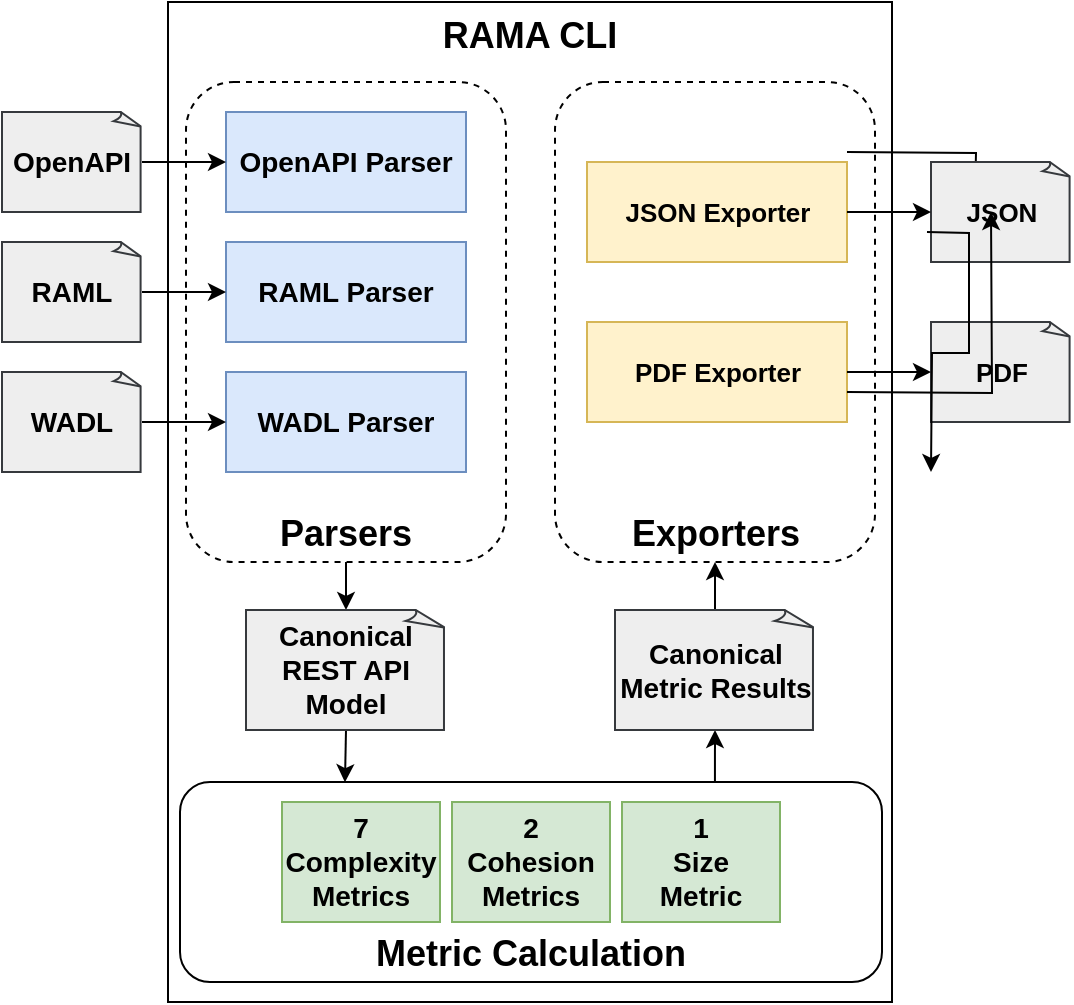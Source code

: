 <mxfile version="12.3.7" type="device" pages="1"><diagram id="nR08aBF_8X29XFwnHsQa" name="Page-1"><mxGraphModel dx="672" dy="837" grid="1" gridSize="10" guides="1" tooltips="1" connect="1" arrows="1" fold="1" page="1" pageScale="1" pageWidth="827" pageHeight="1169" math="0" shadow="0"><root><mxCell id="0"/><mxCell id="1" parent="0"/><mxCell id="g9fGr14iFngD2E7_xV4k-18" value="&lt;font style=&quot;font-size: 18px&quot;&gt;RAMA CLI&lt;/font&gt;" style="rounded=0;whiteSpace=wrap;html=1;fontSize=14;verticalAlign=top;strokeColor=#000000;labelBorderColor=none;fontStyle=1" parent="1" vertex="1"><mxGeometry x="143" y="20" width="362" height="500" as="geometry"/></mxCell><mxCell id="g9fGr14iFngD2E7_xV4k-19" value="" style="rounded=0;orthogonalLoop=1;jettySize=auto;html=1;fontSize=14;fontStyle=1" parent="1" source="g9fGr14iFngD2E7_xV4k-20" target="eQPoFbcavhC3pSA8EuiC-13" edge="1"><mxGeometry relative="1" as="geometry"><mxPoint x="366" y="235" as="targetPoint"/></mxGeometry></mxCell><mxCell id="g9fGr14iFngD2E7_xV4k-20" value="&lt;font style=&quot;font-size: 18px&quot;&gt;Parsers&lt;/font&gt;" style="rounded=1;whiteSpace=wrap;html=1;dashed=1;labelPosition=center;verticalLabelPosition=middle;align=center;verticalAlign=bottom;fontSize=14;fontStyle=1" parent="1" vertex="1"><mxGeometry x="152" y="60" width="160" height="240" as="geometry"/></mxCell><mxCell id="g9fGr14iFngD2E7_xV4k-21" value="OpenAPI Parser" style="rounded=0;whiteSpace=wrap;html=1;fontSize=14;fontStyle=1;fillColor=#dae8fc;strokeColor=#6c8ebf;" parent="1" vertex="1"><mxGeometry x="172" y="75" width="120" height="50" as="geometry"/></mxCell><mxCell id="g9fGr14iFngD2E7_xV4k-27" value="" style="rounded=0;orthogonalLoop=1;jettySize=auto;html=1;fontSize=14;fontStyle=1;entryX=0.5;entryY=1;entryDx=0;entryDy=0;entryPerimeter=0;exitX=0.762;exitY=0.004;exitDx=0;exitDy=0;exitPerimeter=0;" parent="1" source="g9fGr14iFngD2E7_xV4k-30" target="eQPoFbcavhC3pSA8EuiC-14" edge="1"><mxGeometry relative="1" as="geometry"><mxPoint x="413" y="790" as="sourcePoint"/><mxPoint x="388.9" y="390" as="targetPoint"/></mxGeometry></mxCell><mxCell id="g9fGr14iFngD2E7_xV4k-29" value="" style="rounded=0;orthogonalLoop=1;jettySize=auto;html=1;fontSize=14;fontStyle=1" parent="1" source="eQPoFbcavhC3pSA8EuiC-14" target="g9fGr14iFngD2E7_xV4k-32" edge="1"><mxGeometry relative="1" as="geometry"><mxPoint x="705" y="180" as="targetPoint"/><mxPoint x="651" y="235" as="sourcePoint"/></mxGeometry></mxCell><mxCell id="g9fGr14iFngD2E7_xV4k-30" value="Metric Calculation" style="rounded=1;whiteSpace=wrap;html=1;strokeColor=#000000;fontSize=18;fontStyle=1;verticalAlign=bottom;" parent="1" vertex="1"><mxGeometry x="149" y="410" width="351" height="100" as="geometry"/></mxCell><mxCell id="g9fGr14iFngD2E7_xV4k-31" value="" style="endArrow=classic;html=1;fontSize=14;fontStyle=1;entryX=0.235;entryY=0.001;entryDx=0;entryDy=0;entryPerimeter=0;exitX=0.5;exitY=1;exitDx=0;exitDy=0;exitPerimeter=0;" parent="1" source="eQPoFbcavhC3pSA8EuiC-13" target="g9fGr14iFngD2E7_xV4k-30" edge="1"><mxGeometry width="50" height="50" relative="1" as="geometry"><mxPoint x="267.1" y="390" as="sourcePoint"/><mxPoint x="243" y="510" as="targetPoint"/></mxGeometry></mxCell><mxCell id="g9fGr14iFngD2E7_xV4k-32" value="&lt;font style=&quot;font-size: 18px&quot;&gt;Exporters&lt;/font&gt;" style="rounded=1;whiteSpace=wrap;html=1;dashed=1;labelPosition=center;verticalLabelPosition=middle;align=center;verticalAlign=bottom;fontSize=14;fontStyle=1" parent="1" vertex="1"><mxGeometry x="336.5" y="60" width="160" height="240" as="geometry"/></mxCell><mxCell id="g9fGr14iFngD2E7_xV4k-37" value="" style="edgeStyle=orthogonalEdgeStyle;rounded=0;orthogonalLoop=1;jettySize=auto;html=1;fontSize=14;fontStyle=1" parent="1" target="eQPoFbcavhC3pSA8EuiC-8" edge="1"><mxGeometry relative="1" as="geometry"><mxPoint x="482.5" y="95" as="sourcePoint"/><mxPoint x="546.5" y="117" as="targetPoint"/></mxGeometry></mxCell><mxCell id="eQPoFbcavhC3pSA8EuiC-2" value="" style="edgeStyle=orthogonalEdgeStyle;rounded=0;orthogonalLoop=1;jettySize=auto;html=1;fontSize=14;fontStyle=1" parent="1" source="eQPoFbcavhC3pSA8EuiC-11" target="g9fGr14iFngD2E7_xV4k-21" edge="1"><mxGeometry relative="1" as="geometry"><mxPoint x="118" y="115" as="sourcePoint"/><mxPoint x="941" y="190" as="targetPoint"/></mxGeometry></mxCell><mxCell id="eQPoFbcavhC3pSA8EuiC-11" value="OpenAPI" style="whiteSpace=wrap;html=1;shape=mxgraph.basic.document;fontSize=14;fontStyle=1;fillColor=#eeeeee;strokeColor=#36393d;" parent="1" vertex="1"><mxGeometry x="60" y="75" width="70" height="50" as="geometry"/></mxCell><mxCell id="eQPoFbcavhC3pSA8EuiC-13" value="Canonical REST API Model" style="whiteSpace=wrap;html=1;shape=mxgraph.basic.document;fontSize=14;fontStyle=1;fillColor=#eeeeee;strokeColor=#36393d;" parent="1" vertex="1"><mxGeometry x="182" y="324" width="100" height="60" as="geometry"/></mxCell><mxCell id="eQPoFbcavhC3pSA8EuiC-14" value="Canonical Metric Results&lt;br&gt;" style="whiteSpace=wrap;html=1;shape=mxgraph.basic.document;fontSize=14;fontStyle=1;fillColor=#eeeeee;strokeColor=#36393d;" parent="1" vertex="1"><mxGeometry x="366.5" y="324" width="100" height="60" as="geometry"/></mxCell><mxCell id="eQPoFbcavhC3pSA8EuiC-16" value="7 Complexity Metrics" style="rounded=0;whiteSpace=wrap;html=1;fontSize=14;fontStyle=1;fillColor=#d5e8d4;strokeColor=#82b366;" parent="1" vertex="1"><mxGeometry x="200" y="420" width="79" height="60" as="geometry"/></mxCell><mxCell id="eQPoFbcavhC3pSA8EuiC-17" value="2&lt;br style=&quot;font-size: 14px&quot;&gt;Cohesion Metrics" style="rounded=0;whiteSpace=wrap;html=1;fontSize=14;fontStyle=1;fillColor=#d5e8d4;strokeColor=#82b366;" parent="1" vertex="1"><mxGeometry x="285" y="420" width="79" height="60" as="geometry"/></mxCell><mxCell id="38_0ulW3ow0ENz1I96El-1" value="JSON Exporter" style="rounded=0;whiteSpace=wrap;html=1;fontSize=13;fontStyle=1;fillColor=#fff2cc;strokeColor=#d6b656;" parent="1" vertex="1"><mxGeometry x="352.5" y="100" width="130" height="50" as="geometry"/></mxCell><mxCell id="38_0ulW3ow0ENz1I96El-2" value="PDF Exporter" style="rounded=0;whiteSpace=wrap;html=1;fontSize=13;fontStyle=1;fillColor=#fff2cc;strokeColor=#d6b656;" parent="1" vertex="1"><mxGeometry x="352.5" y="180" width="130" height="50" as="geometry"/></mxCell><mxCell id="38_0ulW3ow0ENz1I96El-5" value="JSON&lt;br style=&quot;font-size: 13px&quot;&gt;" style="whiteSpace=wrap;html=1;shape=mxgraph.basic.document;fontSize=13;fontStyle=1;fillColor=#eeeeee;strokeColor=#36393d;" parent="1" vertex="1"><mxGeometry x="524.5" y="100" width="70" height="50" as="geometry"/></mxCell><mxCell id="38_0ulW3ow0ENz1I96El-6" value="PDF" style="whiteSpace=wrap;html=1;shape=mxgraph.basic.document;fontSize=13;fontStyle=1;fillColor=#eeeeee;strokeColor=#36393d;" parent="1" vertex="1"><mxGeometry x="524.5" y="180" width="70" height="50" as="geometry"/></mxCell><mxCell id="38_0ulW3ow0ENz1I96El-9" value="" style="edgeStyle=orthogonalEdgeStyle;rounded=0;orthogonalLoop=1;jettySize=auto;html=1;fontSize=14;fontStyle=1" parent="1" source="38_0ulW3ow0ENz1I96El-1" target="38_0ulW3ow0ENz1I96El-5" edge="1"><mxGeometry relative="1" as="geometry"><mxPoint x="492.5" y="105" as="sourcePoint"/><mxPoint x="534.5" y="105" as="targetPoint"/></mxGeometry></mxCell><mxCell id="38_0ulW3ow0ENz1I96El-10" value="" style="edgeStyle=orthogonalEdgeStyle;rounded=0;orthogonalLoop=1;jettySize=auto;html=1;fontSize=14;fontStyle=1" parent="1" source="38_0ulW3ow0ENz1I96El-2" target="38_0ulW3ow0ENz1I96El-6" edge="1"><mxGeometry relative="1" as="geometry"><mxPoint x="502.5" y="115" as="sourcePoint"/><mxPoint x="544.5" y="115" as="targetPoint"/></mxGeometry></mxCell><mxCell id="38_0ulW3ow0ENz1I96El-11" value="" style="edgeStyle=orthogonalEdgeStyle;rounded=0;orthogonalLoop=1;jettySize=auto;html=1;fontSize=14;fontStyle=1" parent="1" target="38_0ulW3ow0ENz1I96El-7" edge="1"><mxGeometry relative="1" as="geometry"><mxPoint x="482.5" y="215" as="sourcePoint"/><mxPoint x="554.5" y="125" as="targetPoint"/></mxGeometry></mxCell><mxCell id="38_0ulW3ow0ENz1I96El-12" value="" style="edgeStyle=orthogonalEdgeStyle;rounded=0;orthogonalLoop=1;jettySize=auto;html=1;fontSize=14;fontStyle=1" parent="1" source="38_0ulW3ow0ENz1I96El-4" edge="1"><mxGeometry relative="1" as="geometry"><mxPoint x="522.5" y="135" as="sourcePoint"/><mxPoint x="524.5" y="255" as="targetPoint"/></mxGeometry></mxCell><mxCell id="38_0ulW3ow0ENz1I96El-13" value="1&lt;br style=&quot;font-size: 14px&quot;&gt;Size&lt;br style=&quot;font-size: 14px&quot;&gt;Metric" style="rounded=0;whiteSpace=wrap;html=1;fontSize=14;fontStyle=1;fillColor=#d5e8d4;strokeColor=#82b366;" parent="1" vertex="1"><mxGeometry x="370" y="420" width="79" height="60" as="geometry"/></mxCell><mxCell id="w3C5IJSI7qQFdCbVcvtq-1" value="RAML Parser" style="rounded=0;whiteSpace=wrap;html=1;fontSize=14;fontStyle=1;fillColor=#dae8fc;strokeColor=#6c8ebf;" vertex="1" parent="1"><mxGeometry x="172" y="140" width="120" height="50" as="geometry"/></mxCell><mxCell id="w3C5IJSI7qQFdCbVcvtq-2" value="RAML" style="whiteSpace=wrap;html=1;shape=mxgraph.basic.document;fontSize=14;fontStyle=1;fillColor=#eeeeee;strokeColor=#36393d;" vertex="1" parent="1"><mxGeometry x="60" y="140" width="70" height="50" as="geometry"/></mxCell><mxCell id="w3C5IJSI7qQFdCbVcvtq-3" value="WADL Parser" style="rounded=0;whiteSpace=wrap;html=1;fontSize=14;fontStyle=1;fillColor=#dae8fc;strokeColor=#6c8ebf;" vertex="1" parent="1"><mxGeometry x="172" y="205" width="120" height="50" as="geometry"/></mxCell><mxCell id="w3C5IJSI7qQFdCbVcvtq-4" value="WADL" style="whiteSpace=wrap;html=1;shape=mxgraph.basic.document;fontSize=14;fontStyle=1;fillColor=#eeeeee;strokeColor=#36393d;" vertex="1" parent="1"><mxGeometry x="60" y="205" width="70" height="50" as="geometry"/></mxCell><mxCell id="w3C5IJSI7qQFdCbVcvtq-5" value="" style="edgeStyle=orthogonalEdgeStyle;rounded=0;orthogonalLoop=1;jettySize=auto;html=1;fontSize=14;fontStyle=1" edge="1" parent="1" source="w3C5IJSI7qQFdCbVcvtq-2" target="w3C5IJSI7qQFdCbVcvtq-1"><mxGeometry relative="1" as="geometry"><mxPoint x="140" y="110" as="sourcePoint"/><mxPoint x="182" y="110" as="targetPoint"/></mxGeometry></mxCell><mxCell id="w3C5IJSI7qQFdCbVcvtq-6" value="" style="edgeStyle=orthogonalEdgeStyle;rounded=0;orthogonalLoop=1;jettySize=auto;html=1;fontSize=14;fontStyle=1" edge="1" parent="1" source="w3C5IJSI7qQFdCbVcvtq-4" target="w3C5IJSI7qQFdCbVcvtq-3"><mxGeometry relative="1" as="geometry"><mxPoint x="150" y="120" as="sourcePoint"/><mxPoint x="192" y="120" as="targetPoint"/></mxGeometry></mxCell></root></mxGraphModel></diagram></mxfile>